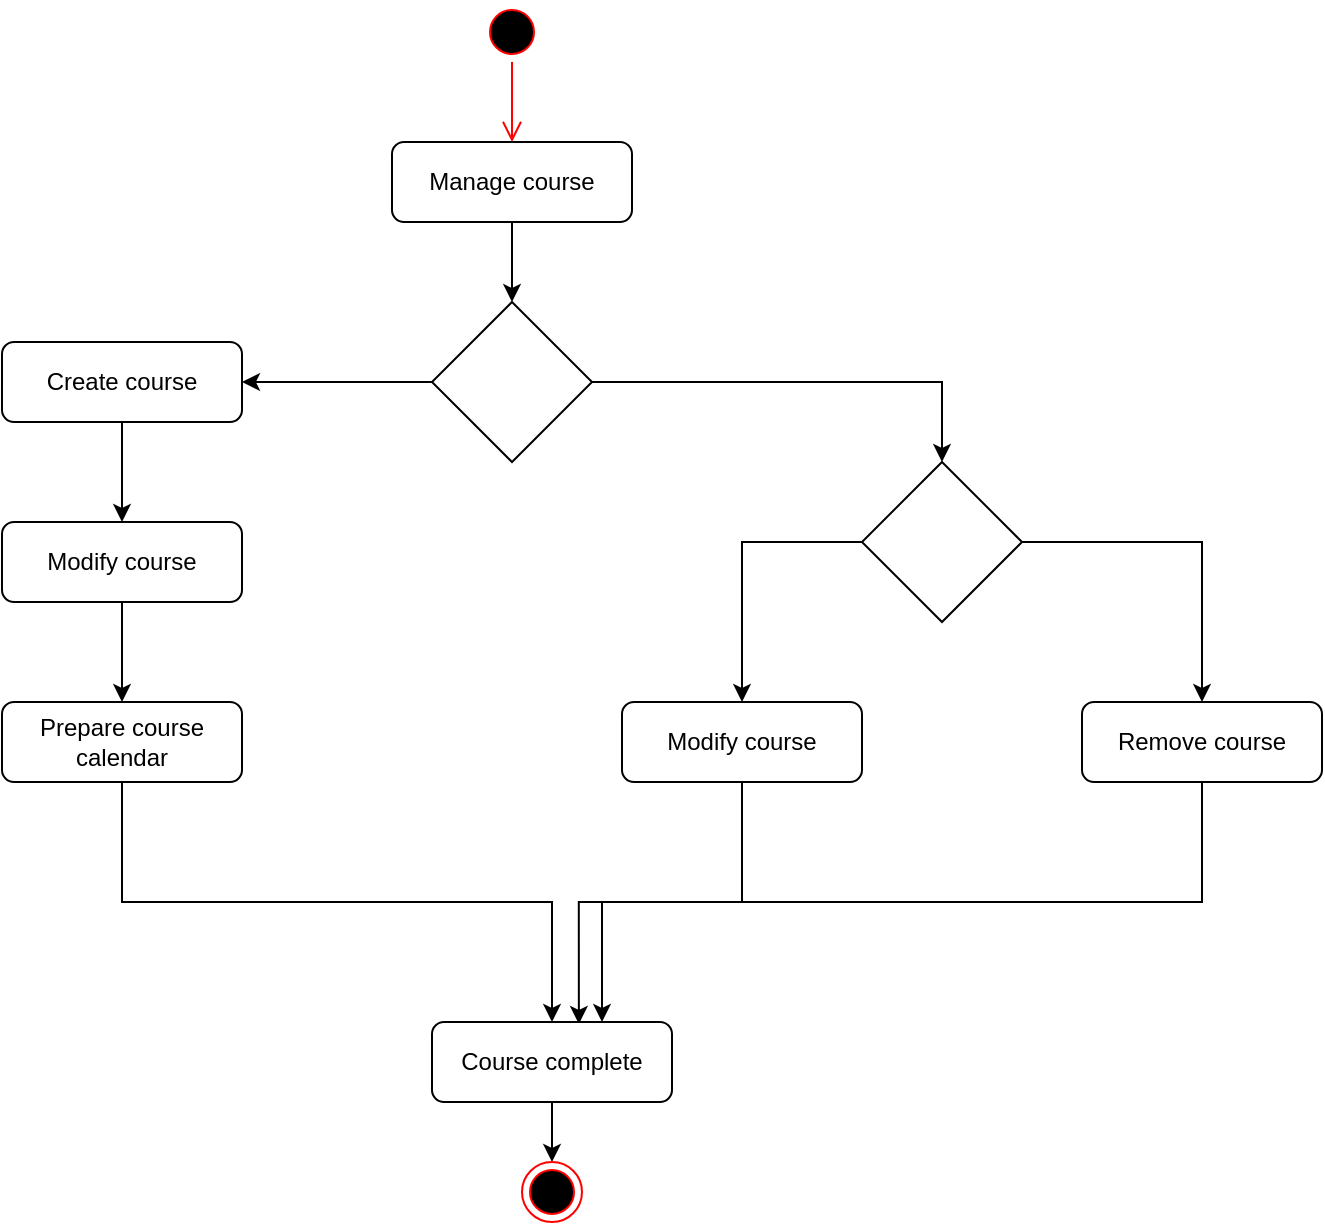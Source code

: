 <mxfile version="14.9.2" type="github">
  <diagram id="ndt71XCuyDcZgHwvUtij" name="Page-1">
    <mxGraphModel dx="1038" dy="521" grid="1" gridSize="10" guides="1" tooltips="1" connect="1" arrows="1" fold="1" page="1" pageScale="1" pageWidth="850" pageHeight="1100" math="0" shadow="0">
      <root>
        <mxCell id="0" />
        <mxCell id="1" parent="0" />
        <mxCell id="wUVdGH0TZXTwOuLstpkn-1" value="" style="ellipse;html=1;shape=startState;fillColor=#000000;strokeColor=#ff0000;" vertex="1" parent="1">
          <mxGeometry x="380" y="50" width="30" height="30" as="geometry" />
        </mxCell>
        <mxCell id="wUVdGH0TZXTwOuLstpkn-2" value="" style="edgeStyle=orthogonalEdgeStyle;html=1;verticalAlign=bottom;endArrow=open;endSize=8;strokeColor=#ff0000;entryX=0.5;entryY=0;entryDx=0;entryDy=0;" edge="1" source="wUVdGH0TZXTwOuLstpkn-1" parent="1" target="wUVdGH0TZXTwOuLstpkn-3">
          <mxGeometry relative="1" as="geometry">
            <mxPoint x="395" y="140" as="targetPoint" />
          </mxGeometry>
        </mxCell>
        <mxCell id="wUVdGH0TZXTwOuLstpkn-3" value="Manage course" style="rounded=1;whiteSpace=wrap;html=1;" vertex="1" parent="1">
          <mxGeometry x="335" y="120" width="120" height="40" as="geometry" />
        </mxCell>
        <mxCell id="wUVdGH0TZXTwOuLstpkn-15" style="edgeStyle=orthogonalEdgeStyle;rounded=0;orthogonalLoop=1;jettySize=auto;html=1;exitX=1;exitY=0.5;exitDx=0;exitDy=0;entryX=0.5;entryY=0;entryDx=0;entryDy=0;" edge="1" parent="1" source="wUVdGH0TZXTwOuLstpkn-4" target="wUVdGH0TZXTwOuLstpkn-9">
          <mxGeometry relative="1" as="geometry" />
        </mxCell>
        <mxCell id="wUVdGH0TZXTwOuLstpkn-4" value="" style="rhombus;whiteSpace=wrap;html=1;" vertex="1" parent="1">
          <mxGeometry x="355" y="200" width="80" height="80" as="geometry" />
        </mxCell>
        <mxCell id="wUVdGH0TZXTwOuLstpkn-5" value="" style="endArrow=classic;html=1;exitX=0.5;exitY=1;exitDx=0;exitDy=0;entryX=0.5;entryY=0;entryDx=0;entryDy=0;" edge="1" parent="1" source="wUVdGH0TZXTwOuLstpkn-3" target="wUVdGH0TZXTwOuLstpkn-4">
          <mxGeometry width="50" height="50" relative="1" as="geometry">
            <mxPoint x="400" y="220" as="sourcePoint" />
            <mxPoint x="450" y="170" as="targetPoint" />
          </mxGeometry>
        </mxCell>
        <mxCell id="wUVdGH0TZXTwOuLstpkn-16" style="edgeStyle=orthogonalEdgeStyle;rounded=0;orthogonalLoop=1;jettySize=auto;html=1;exitX=0.5;exitY=1;exitDx=0;exitDy=0;entryX=0.5;entryY=0;entryDx=0;entryDy=0;" edge="1" parent="1" source="wUVdGH0TZXTwOuLstpkn-6" target="wUVdGH0TZXTwOuLstpkn-7">
          <mxGeometry relative="1" as="geometry" />
        </mxCell>
        <mxCell id="wUVdGH0TZXTwOuLstpkn-6" value="Create course" style="rounded=1;whiteSpace=wrap;html=1;" vertex="1" parent="1">
          <mxGeometry x="140" y="220" width="120" height="40" as="geometry" />
        </mxCell>
        <mxCell id="wUVdGH0TZXTwOuLstpkn-17" style="edgeStyle=orthogonalEdgeStyle;rounded=0;orthogonalLoop=1;jettySize=auto;html=1;exitX=0.5;exitY=1;exitDx=0;exitDy=0;entryX=0.5;entryY=0;entryDx=0;entryDy=0;" edge="1" parent="1" source="wUVdGH0TZXTwOuLstpkn-7" target="wUVdGH0TZXTwOuLstpkn-8">
          <mxGeometry relative="1" as="geometry" />
        </mxCell>
        <mxCell id="wUVdGH0TZXTwOuLstpkn-7" value="Modify course" style="rounded=1;whiteSpace=wrap;html=1;" vertex="1" parent="1">
          <mxGeometry x="140" y="310" width="120" height="40" as="geometry" />
        </mxCell>
        <mxCell id="wUVdGH0TZXTwOuLstpkn-18" style="edgeStyle=orthogonalEdgeStyle;rounded=0;orthogonalLoop=1;jettySize=auto;html=1;exitX=0.5;exitY=1;exitDx=0;exitDy=0;entryX=0.5;entryY=0;entryDx=0;entryDy=0;" edge="1" parent="1" source="wUVdGH0TZXTwOuLstpkn-8" target="wUVdGH0TZXTwOuLstpkn-12">
          <mxGeometry relative="1" as="geometry" />
        </mxCell>
        <mxCell id="wUVdGH0TZXTwOuLstpkn-8" value="Prepare course calendar" style="rounded=1;whiteSpace=wrap;html=1;" vertex="1" parent="1">
          <mxGeometry x="140" y="400" width="120" height="40" as="geometry" />
        </mxCell>
        <mxCell id="wUVdGH0TZXTwOuLstpkn-19" style="edgeStyle=orthogonalEdgeStyle;rounded=0;orthogonalLoop=1;jettySize=auto;html=1;exitX=0;exitY=0.5;exitDx=0;exitDy=0;" edge="1" parent="1" source="wUVdGH0TZXTwOuLstpkn-9" target="wUVdGH0TZXTwOuLstpkn-10">
          <mxGeometry relative="1" as="geometry" />
        </mxCell>
        <mxCell id="wUVdGH0TZXTwOuLstpkn-20" style="edgeStyle=orthogonalEdgeStyle;rounded=0;orthogonalLoop=1;jettySize=auto;html=1;exitX=1;exitY=0.5;exitDx=0;exitDy=0;" edge="1" parent="1" source="wUVdGH0TZXTwOuLstpkn-9" target="wUVdGH0TZXTwOuLstpkn-11">
          <mxGeometry relative="1" as="geometry" />
        </mxCell>
        <mxCell id="wUVdGH0TZXTwOuLstpkn-9" value="" style="rhombus;whiteSpace=wrap;html=1;" vertex="1" parent="1">
          <mxGeometry x="570" y="280" width="80" height="80" as="geometry" />
        </mxCell>
        <mxCell id="wUVdGH0TZXTwOuLstpkn-21" style="edgeStyle=orthogonalEdgeStyle;rounded=0;orthogonalLoop=1;jettySize=auto;html=1;exitX=0.5;exitY=1;exitDx=0;exitDy=0;" edge="1" parent="1" source="wUVdGH0TZXTwOuLstpkn-10" target="wUVdGH0TZXTwOuLstpkn-12">
          <mxGeometry relative="1" as="geometry">
            <Array as="points">
              <mxPoint x="510" y="500" />
              <mxPoint x="440" y="500" />
            </Array>
          </mxGeometry>
        </mxCell>
        <mxCell id="wUVdGH0TZXTwOuLstpkn-10" value="Modify course" style="rounded=1;whiteSpace=wrap;html=1;" vertex="1" parent="1">
          <mxGeometry x="450" y="400" width="120" height="40" as="geometry" />
        </mxCell>
        <mxCell id="wUVdGH0TZXTwOuLstpkn-22" style="edgeStyle=orthogonalEdgeStyle;rounded=0;orthogonalLoop=1;jettySize=auto;html=1;exitX=0.5;exitY=1;exitDx=0;exitDy=0;entryX=0.612;entryY=0.025;entryDx=0;entryDy=0;entryPerimeter=0;" edge="1" parent="1" source="wUVdGH0TZXTwOuLstpkn-11" target="wUVdGH0TZXTwOuLstpkn-12">
          <mxGeometry relative="1" as="geometry" />
        </mxCell>
        <mxCell id="wUVdGH0TZXTwOuLstpkn-11" value="Remove course" style="rounded=1;whiteSpace=wrap;html=1;" vertex="1" parent="1">
          <mxGeometry x="680" y="400" width="120" height="40" as="geometry" />
        </mxCell>
        <mxCell id="wUVdGH0TZXTwOuLstpkn-23" style="edgeStyle=orthogonalEdgeStyle;rounded=0;orthogonalLoop=1;jettySize=auto;html=1;exitX=0.5;exitY=1;exitDx=0;exitDy=0;entryX=0.5;entryY=0;entryDx=0;entryDy=0;" edge="1" parent="1" source="wUVdGH0TZXTwOuLstpkn-12" target="wUVdGH0TZXTwOuLstpkn-13">
          <mxGeometry relative="1" as="geometry" />
        </mxCell>
        <mxCell id="wUVdGH0TZXTwOuLstpkn-12" value="Course complete" style="rounded=1;whiteSpace=wrap;html=1;" vertex="1" parent="1">
          <mxGeometry x="355" y="560" width="120" height="40" as="geometry" />
        </mxCell>
        <mxCell id="wUVdGH0TZXTwOuLstpkn-13" value="" style="ellipse;html=1;shape=endState;fillColor=#000000;strokeColor=#ff0000;" vertex="1" parent="1">
          <mxGeometry x="400" y="630" width="30" height="30" as="geometry" />
        </mxCell>
        <mxCell id="wUVdGH0TZXTwOuLstpkn-14" value="" style="endArrow=classic;html=1;exitX=0;exitY=0.5;exitDx=0;exitDy=0;entryX=1;entryY=0.5;entryDx=0;entryDy=0;" edge="1" parent="1" source="wUVdGH0TZXTwOuLstpkn-4" target="wUVdGH0TZXTwOuLstpkn-6">
          <mxGeometry width="50" height="50" relative="1" as="geometry">
            <mxPoint x="400" y="420" as="sourcePoint" />
            <mxPoint x="450" y="370" as="targetPoint" />
          </mxGeometry>
        </mxCell>
      </root>
    </mxGraphModel>
  </diagram>
</mxfile>
